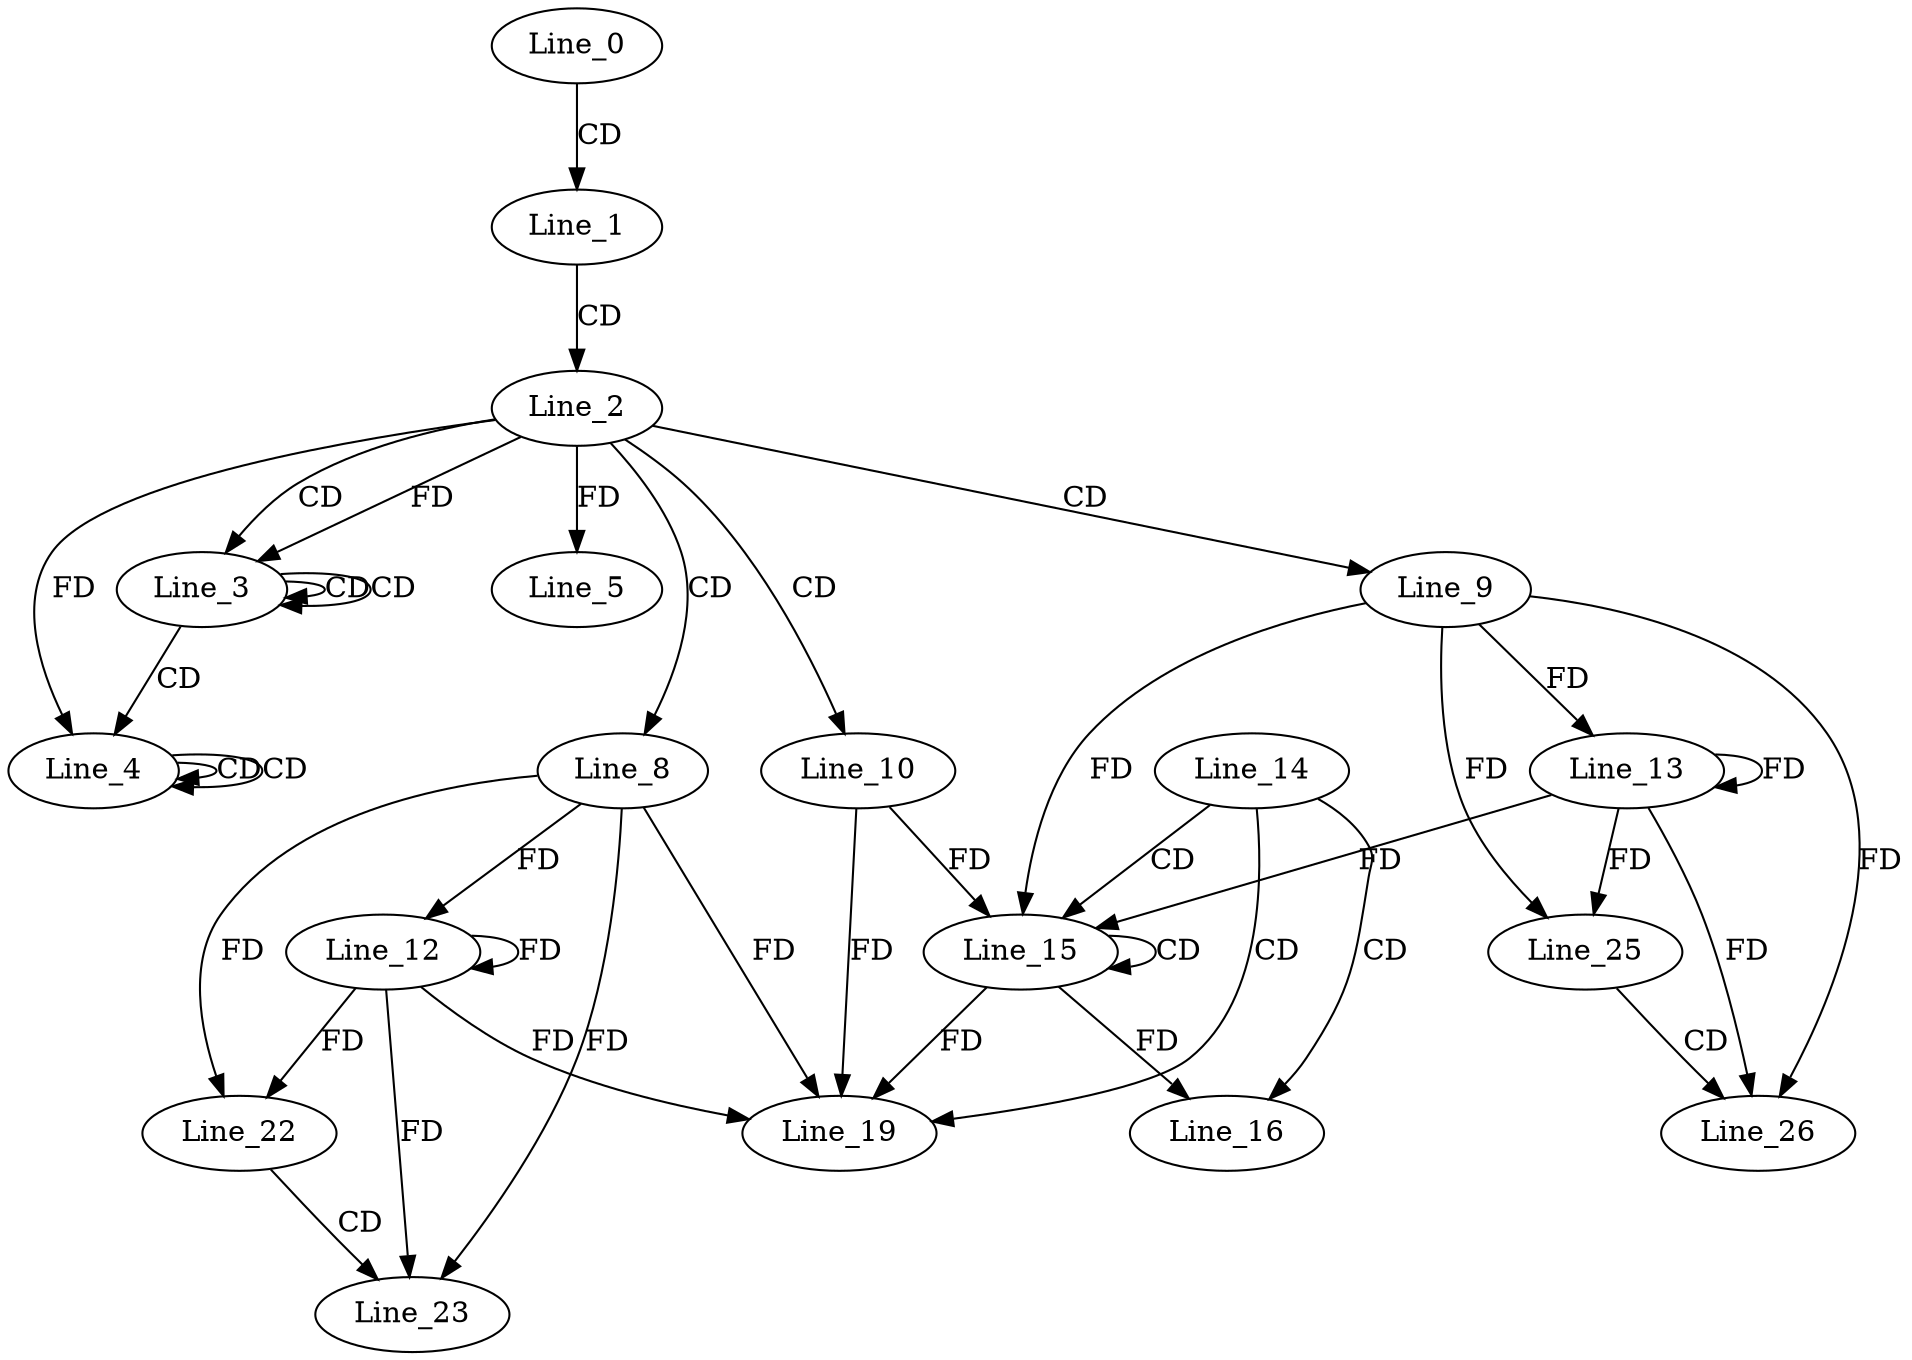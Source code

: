 digraph G {
  Line_0;
  Line_1;
  Line_2;
  Line_3;
  Line_3;
  Line_3;
  Line_4;
  Line_4;
  Line_4;
  Line_5;
  Line_8;
  Line_9;
  Line_10;
  Line_12;
  Line_13;
  Line_14;
  Line_15;
  Line_15;
  Line_16;
  Line_19;
  Line_22;
  Line_23;
  Line_25;
  Line_26;
  Line_0 -> Line_1 [ label="CD" ];
  Line_1 -> Line_2 [ label="CD" ];
  Line_2 -> Line_3 [ label="CD" ];
  Line_3 -> Line_3 [ label="CD" ];
  Line_3 -> Line_3 [ label="CD" ];
  Line_2 -> Line_3 [ label="FD" ];
  Line_3 -> Line_4 [ label="CD" ];
  Line_4 -> Line_4 [ label="CD" ];
  Line_4 -> Line_4 [ label="CD" ];
  Line_2 -> Line_4 [ label="FD" ];
  Line_2 -> Line_5 [ label="FD" ];
  Line_2 -> Line_8 [ label="CD" ];
  Line_2 -> Line_9 [ label="CD" ];
  Line_2 -> Line_10 [ label="CD" ];
  Line_8 -> Line_12 [ label="FD" ];
  Line_12 -> Line_12 [ label="FD" ];
  Line_9 -> Line_13 [ label="FD" ];
  Line_13 -> Line_13 [ label="FD" ];
  Line_14 -> Line_15 [ label="CD" ];
  Line_15 -> Line_15 [ label="CD" ];
  Line_9 -> Line_15 [ label="FD" ];
  Line_13 -> Line_15 [ label="FD" ];
  Line_10 -> Line_15 [ label="FD" ];
  Line_14 -> Line_16 [ label="CD" ];
  Line_15 -> Line_16 [ label="FD" ];
  Line_14 -> Line_19 [ label="CD" ];
  Line_8 -> Line_19 [ label="FD" ];
  Line_12 -> Line_19 [ label="FD" ];
  Line_10 -> Line_19 [ label="FD" ];
  Line_15 -> Line_19 [ label="FD" ];
  Line_8 -> Line_22 [ label="FD" ];
  Line_12 -> Line_22 [ label="FD" ];
  Line_22 -> Line_23 [ label="CD" ];
  Line_8 -> Line_23 [ label="FD" ];
  Line_12 -> Line_23 [ label="FD" ];
  Line_9 -> Line_25 [ label="FD" ];
  Line_13 -> Line_25 [ label="FD" ];
  Line_25 -> Line_26 [ label="CD" ];
  Line_9 -> Line_26 [ label="FD" ];
  Line_13 -> Line_26 [ label="FD" ];
}
